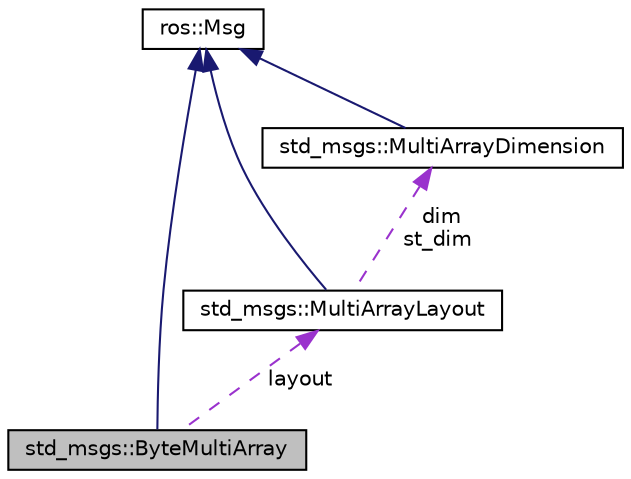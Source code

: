digraph "std_msgs::ByteMultiArray"
{
  edge [fontname="Helvetica",fontsize="10",labelfontname="Helvetica",labelfontsize="10"];
  node [fontname="Helvetica",fontsize="10",shape=record];
  Node1 [label="std_msgs::ByteMultiArray",height=0.2,width=0.4,color="black", fillcolor="grey75", style="filled" fontcolor="black"];
  Node2 -> Node1 [dir="back",color="midnightblue",fontsize="10",style="solid",fontname="Helvetica"];
  Node2 [label="ros::Msg",height=0.2,width=0.4,color="black", fillcolor="white", style="filled",URL="$classros_1_1_msg.html"];
  Node3 -> Node1 [dir="back",color="darkorchid3",fontsize="10",style="dashed",label=" layout" ,fontname="Helvetica"];
  Node3 [label="std_msgs::MultiArrayLayout",height=0.2,width=0.4,color="black", fillcolor="white", style="filled",URL="$classstd__msgs_1_1_multi_array_layout.html"];
  Node2 -> Node3 [dir="back",color="midnightblue",fontsize="10",style="solid",fontname="Helvetica"];
  Node4 -> Node3 [dir="back",color="darkorchid3",fontsize="10",style="dashed",label=" dim\nst_dim" ,fontname="Helvetica"];
  Node4 [label="std_msgs::MultiArrayDimension",height=0.2,width=0.4,color="black", fillcolor="white", style="filled",URL="$classstd__msgs_1_1_multi_array_dimension.html"];
  Node2 -> Node4 [dir="back",color="midnightblue",fontsize="10",style="solid",fontname="Helvetica"];
}
